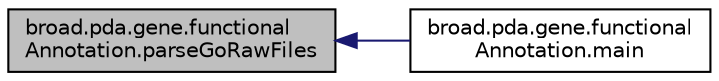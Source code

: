 digraph "broad.pda.gene.functionalAnnotation.parseGoRawFiles"
{
  edge [fontname="Helvetica",fontsize="10",labelfontname="Helvetica",labelfontsize="10"];
  node [fontname="Helvetica",fontsize="10",shape=record];
  rankdir="LR";
  Node1 [label="broad.pda.gene.functional\lAnnotation.parseGoRawFiles",height=0.2,width=0.4,color="black", fillcolor="grey75", style="filled" fontcolor="black"];
  Node1 -> Node2 [dir="back",color="midnightblue",fontsize="10",style="solid",fontname="Helvetica"];
  Node2 [label="broad.pda.gene.functional\lAnnotation.main",height=0.2,width=0.4,color="black", fillcolor="white", style="filled",URL="$classbroad_1_1pda_1_1gene_1_1functional_annotation.html#a7669ae458c2aa99b85c07fd0538a7e58"];
}
